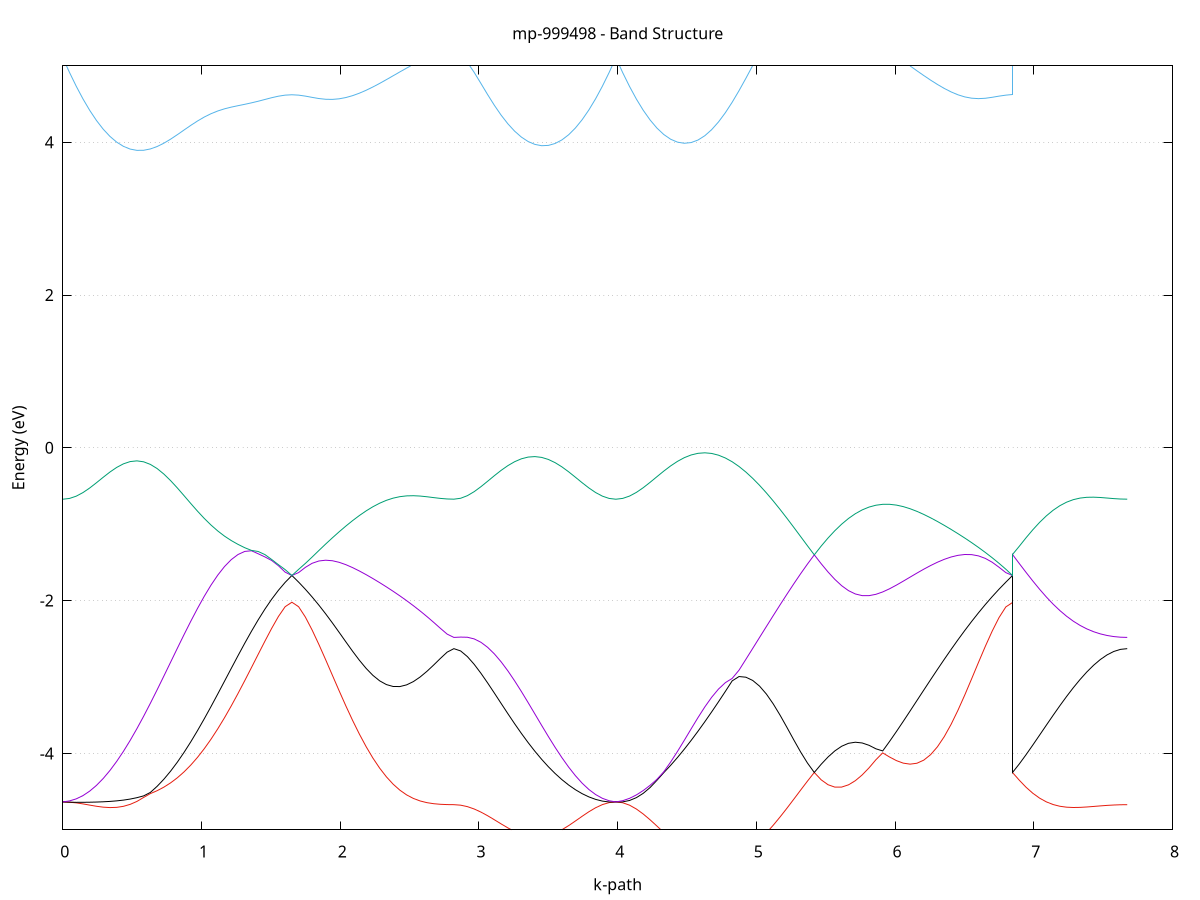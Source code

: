 set title 'mp-999498 - Band Structure'
set xlabel 'k-path'
set ylabel 'Energy (eV)'
set grid y
set yrange [-5:5]
set terminal png size 800,600
set output 'mp-999498_bands_gnuplot.png'
plot '-' using 1:2 with lines notitle, '-' using 1:2 with lines notitle, '-' using 1:2 with lines notitle, '-' using 1:2 with lines notitle, '-' using 1:2 with lines notitle, '-' using 1:2 with lines notitle, '-' using 1:2 with lines notitle, '-' using 1:2 with lines notitle, '-' using 1:2 with lines notitle, '-' using 1:2 with lines notitle, '-' using 1:2 with lines notitle, '-' using 1:2 with lines notitle, '-' using 1:2 with lines notitle, '-' using 1:2 with lines notitle, '-' using 1:2 with lines notitle, '-' using 1:2 with lines notitle, '-' using 1:2 with lines notitle, '-' using 1:2 with lines notitle, '-' using 1:2 with lines notitle, '-' using 1:2 with lines notitle
0.000000 -25.612877
0.048576 -25.607377
0.097152 -25.591777
0.145729 -25.565777
0.194305 -25.529577
0.242881 -25.483077
0.291457 -25.426477
0.340034 -25.359777
0.388610 -25.283177
0.437186 -25.197077
0.485762 -25.101377
0.534338 -24.996377
0.582915 -24.882277
0.631491 -24.759377
0.680067 -24.628077
0.728643 -24.488677
0.777219 -24.341277
0.825796 -24.186577
0.874372 -24.024877
0.922948 -23.856477
0.971524 -23.681977
1.020101 -23.501877
1.068677 -23.316477
1.117253 -23.126377
1.165829 -22.932277
1.214405 -22.734477
1.262982 -22.533577
1.311558 -22.330077
1.360134 -22.124577
1.408710 -21.917477
1.457286 -21.709277
1.505863 -21.500277
1.554439 -21.291177
1.603015 -21.081877
1.651591 -20.872777
1.651591 -20.872777
1.700252 -21.079177
1.748912 -21.279477
1.797573 -21.473277
1.846233 -21.660377
1.894894 -21.840477
1.943554 -22.013277
1.992215 -22.178277
2.040875 -22.335377
2.089536 -22.484377
2.138196 -22.624877
2.186857 -22.756777
2.235517 -22.879677
2.284178 -22.993477
2.332838 -23.097977
2.381499 -23.192977
2.430159 -23.278577
2.478819 -23.354277
2.527480 -23.420177
2.576140 -23.475977
2.624801 -23.521877
2.673461 -23.557577
2.722122 -23.583177
2.770782 -23.598577
2.819443 -23.603677
2.819443 -23.603677
2.868103 -23.622477
2.916764 -23.676677
2.965424 -23.760277
3.014085 -23.865877
3.062745 -23.986477
3.111406 -24.116177
3.160066 -24.250277
3.208727 -24.385277
3.257387 -24.518477
3.306048 -24.648077
3.354708 -24.772477
3.403369 -24.890377
3.452029 -25.001177
3.500689 -25.103977
3.549350 -25.198377
3.598010 -25.283677
3.646671 -25.359777
3.695331 -25.426277
3.743992 -25.482777
3.792652 -25.529277
3.841313 -25.565677
3.889973 -25.591677
3.938634 -25.607277
3.987294 -25.612877
3.987294 -25.612877
4.036616 -25.607177
4.085937 -25.591077
4.135258 -25.564377
4.184580 -25.527077
4.233901 -25.479377
4.283223 -25.421377
4.332544 -25.353277
4.381865 -25.275277
4.431187 -25.187677
4.480508 -25.090977
4.529829 -24.985377
4.579151 -24.871477
4.628472 -24.749577
4.677794 -24.620377
4.727115 -24.484577
4.776436 -24.342977
4.825758 -24.196077
4.875079 -24.044977
4.924400 -23.890677
4.973722 -23.733977
5.023043 -23.576277
5.072365 -23.418577
5.121686 -23.261977
5.171007 -23.107877
5.220329 -22.957477
5.269650 -22.811477
5.318972 -22.671077
5.368293 -22.537277
5.417614 -22.410477
5.417614 -22.410477
5.466936 -22.527477
5.516257 -22.632277
5.565578 -22.724777
5.614900 -22.804777
5.664221 -22.872477
5.713543 -22.927777
5.762864 -22.970477
5.812185 -23.000777
5.861507 -23.018477
5.910828 -23.023677
5.960150 -23.016477
6.009471 -22.996777
6.058792 -22.964577
6.108114 -22.920177
6.157435 -22.863477
6.206756 -22.794477
6.256078 -22.713577
6.305399 -22.620577
6.354721 -22.515877
6.404042 -22.399477
6.453363 -22.271677
6.502685 -22.132677
6.552006 -21.982777
6.601327 -21.822277
6.650649 -21.651477
6.699970 -21.470577
6.749292 -21.280277
6.798613 -21.080777
6.847934 -20.872777
6.847934 -22.410477
6.896511 -22.530377
6.945087 -22.647177
6.993663 -22.759977
7.042239 -22.867777
7.090815 -22.970277
7.139392 -23.066577
7.187968 -23.156077
7.236544 -23.238577
7.285120 -23.313377
7.333697 -23.380177
7.382273 -23.438677
7.430849 -23.488677
7.479425 -23.529877
7.528001 -23.561977
7.576578 -23.585177
7.625154 -23.599077
7.673730 -23.603677
e
0.000000 -15.137977
0.048576 -15.406077
0.097152 -15.675277
0.145729 -15.944077
0.194305 -16.211677
0.242881 -16.477277
0.291457 -16.739877
0.340034 -16.998677
0.388610 -17.253177
0.437186 -17.502577
0.485762 -17.746277
0.534338 -17.983677
0.582915 -18.214077
0.631491 -18.437277
0.680067 -18.652677
0.728643 -18.859777
0.777219 -19.058377
0.825796 -19.247777
0.874372 -19.428077
0.922948 -19.598677
0.971524 -19.759377
1.020101 -19.909877
1.068677 -20.050177
1.117253 -20.179877
1.165829 -20.298977
1.214405 -20.407077
1.262982 -20.504277
1.311558 -20.590177
1.360134 -20.664877
1.408710 -20.728377
1.457286 -20.780277
1.505863 -20.820677
1.554439 -20.849677
1.603015 -20.866977
1.651591 -20.872777
1.651591 -20.872777
1.700252 -20.873177
1.748912 -20.874177
1.797573 -20.875777
1.846233 -20.878077
1.894894 -20.880977
1.943554 -20.884677
1.992215 -20.888777
2.040875 -20.893577
2.089536 -20.898977
2.138196 -20.904777
2.186857 -20.911077
2.235517 -20.917677
2.284178 -20.924377
2.332838 -20.931177
2.381499 -20.937977
2.430159 -20.944677
2.478819 -20.950877
2.527480 -20.956577
2.576140 -20.961577
2.624801 -20.966077
2.673461 -20.969577
2.722122 -20.972177
2.770782 -20.973777
2.819443 -20.974277
2.819443 -20.974277
2.868103 -20.947977
2.916764 -20.871177
2.965424 -20.750077
3.014085 -20.591877
3.062745 -20.403877
3.111406 -20.192177
3.160066 -19.961777
3.208727 -19.715877
3.257387 -19.457877
3.306048 -19.189777
3.354708 -18.913577
3.403369 -18.630577
3.452029 -18.342377
3.500689 -18.050077
3.549350 -17.754577
3.598010 -17.457177
3.646671 -17.158677
3.695331 -16.860477
3.743992 -16.563277
3.792652 -16.268377
3.841313 -15.977077
3.889973 -15.690577
3.938634 -15.410277
3.987294 -15.137977
3.987294 -15.137977
4.036616 -15.415277
4.085937 -15.702977
4.135258 -15.998577
4.184580 -16.300277
4.233901 -16.606277
4.283223 -16.914777
4.332544 -17.224177
4.381865 -17.533177
4.431187 -17.840377
4.480508 -18.144577
4.529829 -18.444677
4.579151 -18.739677
4.628472 -19.028877
4.677794 -19.311177
4.727115 -19.586377
4.776436 -19.853477
4.825758 -20.111977
4.875079 -20.361577
4.924400 -20.601577
4.973722 -20.831777
5.023043 -21.051677
5.072365 -21.261077
5.121686 -21.459577
5.171007 -21.646977
5.220329 -21.823077
5.269650 -21.987677
5.318972 -22.140377
5.368293 -22.281477
5.417614 -22.410477
5.417614 -22.410477
5.466936 -22.291277
5.516257 -22.179977
5.565578 -22.076177
5.614900 -21.979777
5.664221 -21.890577
5.713543 -21.807977
5.762864 -21.731377
5.812185 -21.660077
5.861507 -21.593577
5.910828 -21.531077
5.960150 -21.472177
6.009471 -21.416377
6.058792 -21.363177
6.108114 -21.312477
6.157435 -21.263877
6.206756 -21.217177
6.256078 -21.172777
6.305399 -21.130277
6.354721 -21.090077
6.404042 -21.052277
6.453363 -21.017377
6.502685 -20.985377
6.552006 -20.956777
6.601327 -20.931977
6.650649 -20.911077
6.699970 -20.894477
6.749292 -20.882577
6.798613 -20.875277
6.847934 -20.872777
6.847934 -22.410477
6.896511 -22.288377
6.945087 -22.165177
6.993663 -22.041877
7.042239 -21.919677
7.090815 -21.799877
7.139392 -21.683777
7.187968 -21.572577
7.236544 -21.467677
7.285120 -21.370177
7.333697 -21.281477
7.382273 -21.202577
7.430849 -21.134277
7.479425 -21.077477
7.528001 -21.032677
7.576578 -21.000377
7.625154 -20.980877
7.673730 -20.974277
e
0.000000 -15.137977
0.048576 -15.149577
0.097152 -15.184677
0.145729 -15.242077
0.194305 -15.320477
0.242881 -15.417877
0.291457 -15.532477
0.340034 -15.661977
0.388610 -15.804577
0.437186 -15.958377
0.485762 -16.121577
0.534338 -16.292677
0.582915 -16.470077
0.631491 -16.653077
0.680067 -16.840277
0.728643 -17.031077
0.777219 -17.224477
0.825796 -17.419877
0.874372 -17.617077
0.922948 -17.815577
0.971524 -18.014977
1.020101 -18.215177
1.068677 -18.415977
1.117253 -18.617277
1.165829 -18.819177
1.214405 -19.021477
1.262982 -19.224377
1.311558 -19.427877
1.360134 -19.631977
1.408710 -19.836977
1.457286 -20.042677
1.505863 -20.249077
1.554439 -20.456177
1.603015 -20.664177
1.651591 -20.872777
1.651591 -20.872777
1.700252 -20.660777
1.748912 -20.443477
1.797573 -20.221377
1.846233 -19.994777
1.894894 -19.764077
1.943554 -19.529677
1.992215 -19.292177
2.040875 -19.052177
2.089536 -18.810077
2.138196 -18.566577
2.186857 -18.322577
2.235517 -18.078777
2.284178 -17.836277
2.332838 -17.596277
2.381499 -17.360477
2.430159 -17.130977
2.478819 -16.910077
2.527480 -16.701077
2.576140 -16.507977
2.624801 -16.336477
2.673461 -16.192077
2.722122 -16.081877
2.770782 -16.012477
2.819443 -15.988677
2.819443 -15.988677
2.868103 -15.985577
2.916764 -15.976177
2.965424 -15.960677
3.014085 -15.939177
3.062745 -15.911977
3.111406 -15.879277
3.160066 -15.841577
3.208727 -15.799277
3.257387 -15.752877
3.306048 -15.703177
3.354708 -15.650677
3.403369 -15.596177
3.452029 -15.540677
3.500689 -15.484877
3.549350 -15.429977
3.598010 -15.376877
3.646671 -15.326677
3.695331 -15.280477
3.743992 -15.239277
3.792652 -15.203977
3.841313 -15.175577
3.889973 -15.154777
3.938634 -15.141977
3.987294 -15.137977
3.987294 -15.137977
4.036616 -15.139577
4.085937 -15.145077
4.135258 -15.154077
4.184580 -15.166777
4.233901 -15.183077
4.283223 -15.202877
4.332544 -15.225877
4.381865 -15.252277
4.431187 -15.281477
4.480508 -15.313377
4.529829 -15.347277
4.579151 -15.382577
4.628472 -15.418677
4.677794 -15.454577
4.727115 -15.489277
4.776436 -15.521777
4.825758 -15.550377
4.875079 -15.573877
4.924400 -15.590777
4.973722 -15.599577
5.023043 -15.598477
5.072365 -15.586177
5.121686 -15.560677
5.171007 -15.520777
5.220329 -15.464877
5.269650 -15.391777
5.318972 -15.300377
5.368293 -15.190177
5.417614 -15.060677
5.417614 -15.060677
5.466936 -15.199977
5.516257 -15.340077
5.565578 -15.481177
5.614900 -15.623777
5.664221 -15.768977
5.713543 -15.917677
5.762864 -16.070677
5.812185 -16.229177
5.861507 -16.394177
5.910828 -16.566677
5.960150 -16.747577
6.009471 -16.937477
6.058792 -17.136477
6.108114 -17.344777
6.157435 -17.561777
6.206756 -17.786877
6.256078 -18.019077
6.305399 -18.257077
6.354721 -18.499577
6.404042 -18.744977
6.453363 -18.992077
6.502685 -19.239277
6.552006 -19.485377
6.601327 -19.728877
6.650649 -19.968777
6.699970 -20.204077
6.749292 -20.433677
6.798613 -20.656877
6.847934 -20.872777
6.847934 -15.060677
6.896511 -15.192977
6.945087 -15.315577
6.993663 -15.427777
7.042239 -15.529077
7.090815 -15.619377
7.139392 -15.698577
7.187968 -15.766477
7.236544 -15.823477
7.285120 -15.869977
7.333697 -15.906877
7.382273 -15.935077
7.430849 -15.955577
7.479425 -15.969877
7.528001 -15.979277
7.576578 -15.984877
7.625154 -15.987777
7.673730 -15.988677
e
0.000000 -15.137977
0.048576 -14.870977
0.097152 -14.606777
0.145729 -14.346177
0.194305 -14.090277
0.242881 -13.840177
0.291457 -13.596877
0.340034 -13.361177
0.388610 -13.134277
0.437186 -12.916977
0.485762 -12.710177
0.534338 -12.514377
0.582915 -12.330477
0.631491 -12.158777
0.680067 -11.999877
0.728643 -11.853977
0.777219 -11.721177
0.825796 -11.601477
0.874372 -11.494677
0.922948 -11.459877
0.971524 -11.502977
1.020101 -11.537377
1.068677 -11.562077
1.117253 -11.576477
1.165829 -11.579677
1.214405 -11.571277
1.262982 -11.550877
1.311558 -11.517977
1.360134 -11.472677
1.408710 -11.414877
1.457286 -11.344777
1.505863 -11.262877
1.554439 -11.169677
1.603015 -11.066177
1.651591 -10.953277
1.651591 -10.953277
1.700252 -11.066777
1.748912 -11.171877
1.797573 -11.267477
1.846233 -11.352577
1.894894 -11.426377
1.943554 -11.488077
1.992215 -11.537177
2.040875 -11.573077
2.089536 -11.595577
2.138196 -11.604577
2.186857 -11.600077
2.235517 -11.582777
2.284178 -11.554377
2.332838 -11.526577
2.381499 -11.578777
2.430159 -11.698977
2.478819 -11.833777
2.527480 -11.972977
2.576140 -12.110277
2.624801 -12.238777
2.673461 -12.351077
2.722122 -12.439177
2.770782 -12.495777
2.819443 -12.515277
2.819443 -12.515277
2.868103 -12.517577
2.916764 -12.524377
2.965424 -12.535977
3.014085 -12.552477
3.062745 -12.574477
3.111406 -12.602277
3.160066 -12.636777
3.208727 -12.678377
3.257387 -12.728477
3.306048 -12.787777
3.354708 -12.857877
3.403369 -12.939777
3.452029 -13.034977
3.500689 -13.144777
3.549350 -13.270377
3.598010 -13.412877
3.646671 -13.572577
3.695331 -13.749977
3.743992 -13.944377
3.792652 -14.155277
3.841313 -14.381577
3.889973 -14.621777
3.938634 -14.874377
3.987294 -15.137977
3.987294 -15.137977
4.036616 -14.872277
4.085937 -14.620777
4.135258 -14.385577
4.184580 -14.168577
4.233901 -13.971677
4.283223 -13.796977
4.332544 -13.645777
4.381865 -13.519877
4.431187 -13.420277
4.480508 -13.347777
4.529829 -13.302377
4.579151 -13.283677
4.628472 -13.290077
4.677794 -13.319877
4.727115 -13.370777
4.776436 -13.439977
4.825758 -13.524777
4.875079 -13.622777
4.924400 -13.731377
4.973722 -13.848577
5.023043 -13.972477
5.072365 -14.101577
5.121686 -14.234177
5.171007 -14.369477
5.220329 -14.506477
5.269650 -14.644377
5.318972 -14.782677
5.368293 -14.921577
5.417614 -15.060677
5.417614 -15.060677
5.466936 -14.911777
5.516257 -14.744377
5.565578 -14.558477
5.614900 -14.355577
5.664221 -14.137577
5.713543 -13.906377
5.762864 -13.664577
5.812185 -13.414777
5.861507 -13.160377
5.910828 -12.904877
5.960150 -12.652177
6.009471 -12.406177
6.058792 -12.171277
6.108114 -11.951577
6.157435 -11.750877
6.206756 -11.572177
6.256078 -11.494677
6.305399 -11.543077
6.354721 -11.570477
6.404042 -11.577877
6.453363 -11.566477
6.502685 -11.537477
6.552006 -11.492277
6.601327 -11.432177
6.650649 -11.358377
6.699970 -11.272277
6.749292 -11.175177
6.798613 -11.068377
6.847934 -10.953277
6.847934 -15.060677
6.896511 -14.919077
6.945087 -14.768977
6.993663 -14.611177
7.042239 -14.446277
7.090815 -14.275477
7.139392 -14.099877
7.187968 -13.920377
7.236544 -13.738477
7.285120 -13.555977
7.333697 -13.374577
7.382273 -13.197077
7.430849 -13.026677
7.479425 -12.868177
7.528001 -12.728277
7.576578 -12.615777
7.625154 -12.541477
7.673730 -12.515277
e
0.000000 -10.491977
0.048576 -10.495977
0.097152 -10.508077
0.145729 -10.528177
0.194305 -10.556177
0.242881 -10.591677
0.291457 -10.634577
0.340034 -10.684177
0.388610 -10.739977
0.437186 -10.801177
0.485762 -10.866777
0.534338 -10.935877
0.582915 -11.007077
0.631491 -11.079277
0.680067 -11.151177
0.728643 -11.221377
0.777219 -11.288677
0.825796 -11.351577
0.874372 -11.409077
0.922948 -11.400377
0.971524 -11.318077
1.020101 -11.246977
1.068677 -11.186477
1.117253 -11.135477
1.165829 -11.093277
1.214405 -11.058677
1.262982 -11.030777
1.311558 -11.008677
1.360134 -10.991377
1.408710 -10.978177
1.457286 -10.968477
1.505863 -10.961477
1.554439 -10.956777
1.603015 -10.954077
1.651591 -10.953277
1.651591 -10.953277
1.700252 -10.953277
1.748912 -10.953577
1.797573 -10.954677
1.846233 -10.957577
1.894894 -10.963477
1.943554 -10.973977
1.992215 -10.990977
2.040875 -11.016277
2.089536 -11.051977
2.138196 -11.099677
2.186857 -11.160977
2.235517 -11.236177
2.284178 -11.324177
2.332838 -11.413177
2.381499 -11.423277
2.430159 -11.364877
2.478819 -11.289477
2.527480 -11.204677
2.576140 -11.114077
2.624801 -11.021577
2.673461 -10.932977
2.722122 -10.856177
2.770782 -10.802277
2.819443 -10.782577
2.819443 -10.782577
2.868103 -10.781277
2.916764 -10.777477
2.965424 -10.771177
3.014085 -10.762377
3.062745 -10.751377
3.111406 -10.738377
3.160066 -10.723377
3.208727 -10.706877
3.257387 -10.688977
3.306048 -10.670177
3.354708 -10.650777
3.403369 -10.631277
3.452029 -10.611777
3.500689 -10.592977
3.549350 -10.575077
3.598010 -10.558377
3.646671 -10.543177
3.695331 -10.529777
3.743992 -10.518277
3.792652 -10.508777
3.841313 -10.501377
3.889973 -10.496077
3.938634 -10.492977
3.987294 -10.491977
3.987294 -10.491977
4.036616 -10.489977
4.085937 -10.484577
4.135258 -10.476077
4.184580 -10.464777
4.233901 -10.450677
4.283223 -10.433277
4.332544 -10.411777
4.381865 -10.385077
4.431187 -10.351677
4.480508 -10.310177
4.529829 -10.259277
4.579151 -10.198077
4.628472 -10.126377
4.677794 -10.044377
4.727115 -9.953077
4.776436 -9.853677
4.825758 -9.747777
4.875079 -9.662477
4.924400 -9.580477
4.973722 -9.498377
5.023043 -9.416677
5.072365 -9.336277
5.121686 -9.257777
5.171007 -9.182077
5.220329 -9.109977
5.269650 -9.041977
5.318972 -8.978977
5.368293 -8.921677
5.417614 -8.870777
5.417614 -8.870777
5.466936 -8.936077
5.516257 -9.036677
5.565578 -9.170477
5.614900 -9.333177
5.664221 -9.518877
5.713543 -9.720877
5.762864 -9.932177
5.812185 -10.146277
5.861507 -10.357377
5.910828 -10.560477
5.960150 -10.751077
6.009471 -10.925877
6.058792 -11.082177
6.108114 -11.218077
6.157435 -11.332377
6.206756 -11.424577
6.256078 -11.417977
6.305399 -11.289177
6.354721 -11.185477
6.404042 -11.105477
6.453363 -11.046577
6.502685 -11.005677
6.552006 -10.979277
6.601327 -10.963877
6.650649 -10.956077
6.699970 -10.953077
6.749292 -10.952577
6.798613 -10.952977
6.847934 -10.953277
6.847934 -8.870777
6.896511 -8.927477
6.945087 -9.002777
6.993663 -9.094477
7.042239 -9.200477
7.090815 -9.318677
7.139392 -9.447277
7.187968 -9.584177
7.236544 -9.727777
7.285120 -9.875977
7.333697 -10.026777
7.382273 -10.177577
7.430849 -10.324877
7.479425 -10.464277
7.528001 -10.589177
7.576578 -10.690877
7.625154 -10.758577
7.673730 -10.782577
e
0.000000 -10.491977
0.048576 -10.483977
0.097152 -10.460577
0.145729 -10.422577
0.194305 -10.371677
0.242881 -10.309477
0.291457 -10.238377
0.340034 -10.160377
0.388610 -10.077877
0.437186 -9.992977
0.485762 -9.907977
0.534338 -9.824977
0.582915 -9.745877
0.631491 -9.672677
0.680067 -9.607477
0.728643 -9.552077
0.777219 -9.508177
0.825796 -9.477677
0.874372 -9.461777
0.922948 -9.461977
0.971524 -9.478977
1.020101 -9.513277
1.068677 -9.564877
1.117253 -9.633177
1.165829 -9.717177
1.214405 -9.815177
1.262982 -9.925277
1.311558 -10.045277
1.360134 -10.172677
1.408710 -10.304777
1.457286 -10.439177
1.505863 -10.573377
1.554439 -10.705177
1.603015 -10.832377
1.651591 -10.953277
1.651591 -10.953277
1.700252 -10.832577
1.748912 -10.706077
1.797573 -10.575377
1.846233 -10.441977
1.894894 -10.307777
1.943554 -10.174677
1.992215 -10.044977
2.040875 -9.920777
2.089536 -9.804777
2.138196 -9.699377
2.186857 -9.607477
2.235517 -9.531477
2.284178 -9.473777
2.332838 -9.436477
2.381499 -9.420677
2.430159 -9.426777
2.478819 -9.453977
2.527480 -9.500077
2.576140 -9.561577
2.624801 -9.633177
2.673461 -9.707777
2.722122 -9.775877
2.770782 -9.825077
2.819443 -9.843377
2.819443 -9.843377
2.868103 -9.842877
2.916764 -9.841377
2.965424 -9.839477
3.014085 -9.837977
3.062745 -9.837977
3.111406 -9.840677
3.160066 -9.847577
3.208727 -9.860077
3.257387 -9.879377
3.306048 -9.906477
3.354708 -9.941777
3.403369 -9.984977
3.452029 -10.035277
3.500689 -10.090977
3.549350 -10.150077
3.598010 -10.210077
3.646671 -10.268577
3.695331 -10.323377
3.743992 -10.372377
3.792652 -10.414277
3.841313 -10.447777
3.889973 -10.472177
3.938634 -10.486977
3.987294 -10.491977
3.987294 -10.491977
4.036616 -10.489777
4.085937 -10.483177
4.135258 -10.471477
4.184580 -10.454477
4.233901 -10.431677
4.283223 -10.403077
4.332544 -10.368477
4.381865 -10.328077
4.431187 -10.281777
4.480508 -10.229977
4.529829 -10.172877
4.579151 -10.110877
4.628472 -10.044277
4.677794 -9.973677
4.727115 -9.899677
4.776436 -9.822677
4.825758 -9.743377
4.875079 -9.637277
4.924400 -9.523977
4.973722 -9.410177
5.023043 -9.298277
5.072365 -9.190777
5.121686 -9.090877
5.171007 -9.001877
5.220329 -8.927877
5.269650 -8.873177
5.318972 -8.842477
5.368293 -8.840377
5.417614 -8.870777
5.417614 -8.870777
5.466936 -8.826777
5.516257 -8.790277
5.565578 -8.761977
5.614900 -8.742277
5.664221 -8.731777
5.713543 -8.730777
5.762864 -8.739577
5.812185 -8.758577
5.861507 -8.787877
5.910828 -8.827777
5.960150 -8.878177
6.009471 -8.938977
6.058792 -9.010177
6.108114 -9.091277
6.157435 -9.181977
6.206756 -9.281677
6.256078 -9.389677
6.305399 -9.505177
6.354721 -9.627277
6.404042 -9.754777
6.453363 -9.886877
6.502685 -10.022077
6.552006 -10.159377
6.601327 -10.297477
6.650649 -10.434977
6.699970 -10.570577
6.749292 -10.703077
6.798613 -10.831077
6.847934 -10.953277
6.847934 -8.870777
6.896511 -8.834377
6.945087 -8.819777
6.993663 -8.827977
7.042239 -8.858677
7.090815 -8.910777
7.139392 -8.981877
7.187968 -9.068877
7.236544 -9.167477
7.285120 -9.273377
7.333697 -9.381477
7.382273 -9.487177
7.430849 -9.585777
7.479425 -9.672977
7.528001 -9.745077
7.576578 -9.798877
7.625154 -9.832177
7.673730 -9.843377
e
0.000000 -4.635277
0.048576 -4.639777
0.097152 -4.647677
0.145729 -4.661377
0.194305 -4.677177
0.242881 -4.692277
0.291457 -4.703977
0.340034 -4.709477
0.388610 -4.706477
0.437186 -4.692877
0.485762 -4.667377
0.534338 -4.628877
0.582915 -4.576677
0.631491 -4.526177
0.680067 -4.488377
0.728643 -4.441977
0.777219 -4.385877
0.825796 -4.319277
0.874372 -4.241577
0.922948 -4.152277
0.971524 -4.051177
1.020101 -3.938177
1.068677 -3.813777
1.117253 -3.678377
1.165829 -3.532977
1.214405 -3.378577
1.262982 -3.216477
1.311558 -3.048377
1.360134 -2.876477
1.408710 -2.702777
1.457286 -2.530477
1.505863 -2.363277
1.554439 -2.208077
1.603015 -2.079577
1.651591 -2.021177
1.651591 -2.021177
1.700252 -2.080577
1.748912 -2.215877
1.797573 -2.385677
1.846233 -2.574277
1.894894 -2.773477
1.943554 -2.977377
1.992215 -3.180677
2.040875 -3.379277
2.089536 -3.569277
2.138196 -3.747677
2.186857 -3.912177
2.235517 -4.060977
2.284178 -4.192777
2.332838 -4.306877
2.381499 -4.403077
2.430159 -4.481677
2.478819 -4.543477
2.527480 -4.589777
2.576140 -4.622777
2.624801 -4.644877
2.673461 -4.658577
2.722122 -4.666477
2.770782 -4.670277
2.819443 -4.671377
2.819443 -4.671377
2.868103 -4.677877
2.916764 -4.696977
2.965424 -4.727677
3.014085 -4.768277
3.062745 -4.816277
3.111406 -4.869077
3.160066 -4.923277
3.208727 -4.975477
3.257387 -5.021977
3.306048 -5.059677
3.354708 -5.085577
3.403369 -5.097577
3.452029 -5.094677
3.500689 -5.076577
3.549350 -5.044277
3.598010 -4.999677
3.646671 -4.945577
3.695331 -4.885477
3.743992 -4.823477
3.792652 -4.763977
3.841313 -4.711577
3.889973 -4.670577
3.938634 -4.644277
3.987294 -4.635277
3.987294 -4.635277
4.036616 -4.646177
4.085937 -4.678077
4.135258 -4.728477
4.184580 -4.793677
4.233901 -4.869477
4.283223 -4.951377
4.332544 -5.035077
4.381865 -5.116877
4.431187 -5.193277
4.480508 -5.261577
4.529829 -5.319477
4.579151 -5.365177
4.628472 -5.397377
4.677794 -5.415177
4.727115 -5.418177
4.776436 -5.405977
4.825758 -5.378877
4.875079 -5.337177
4.924400 -5.281577
4.973722 -5.212877
5.023043 -5.132277
5.072365 -5.040877
5.121686 -4.940277
5.171007 -4.831977
5.220329 -4.718077
5.269650 -4.600277
5.318972 -4.481177
5.368293 -4.363277
5.417614 -4.249477
5.417614 -4.249477
5.466936 -4.345477
5.516257 -4.409877
5.565578 -4.441377
5.614900 -4.440977
5.664221 -4.411677
5.713543 -4.357277
5.762864 -4.281877
5.812185 -4.189577
5.861507 -4.083877
5.910828 -3.993377
5.960150 -4.047377
6.009471 -4.094477
6.058792 -4.127577
6.108114 -4.140777
6.157435 -4.129077
6.206756 -4.088577
6.256078 -4.016977
6.305399 -3.913777
6.354721 -3.780177
6.404042 -3.619277
6.453363 -3.435477
6.502685 -3.234777
6.552006 -3.023577
6.601327 -2.809177
6.650649 -2.598777
6.699970 -2.400177
6.749292 -2.222577
6.798613 -2.082377
6.847934 -2.021177
6.847934 -4.249477
6.896511 -4.353177
6.945087 -4.444777
6.993663 -4.522877
7.042239 -4.586177
7.090815 -4.634877
7.139392 -4.669677
7.187968 -4.692177
7.236544 -4.704277
7.285120 -4.708377
7.333697 -4.706777
7.382273 -4.701577
7.430849 -4.694677
7.479425 -4.687477
7.528001 -4.680877
7.576578 -4.675777
7.625154 -4.672477
7.673730 -4.671377
e
0.000000 -4.635277
0.048576 -4.638477
0.097152 -4.640777
0.145729 -4.640377
0.194305 -4.639177
0.242881 -4.636977
0.291457 -4.633577
0.340034 -4.628677
0.388610 -4.621477
0.437186 -4.611577
0.485762 -4.597977
0.534338 -4.579877
0.582915 -4.556277
0.631491 -4.510777
0.680067 -4.431077
0.728643 -4.338177
0.777219 -4.232477
0.825796 -4.114877
0.874372 -3.986277
0.922948 -3.847877
0.971524 -3.700777
1.020101 -3.546477
1.068677 -3.386277
1.117253 -3.221977
1.165829 -3.055077
1.214405 -2.887677
1.262982 -2.721577
1.311558 -2.558777
1.360134 -2.401377
1.408710 -2.251577
1.457286 -2.111177
1.505863 -1.981777
1.554439 -1.864877
1.603015 -1.761277
1.651591 -1.671277
1.651591 -1.671277
1.700252 -1.758277
1.748912 -1.852077
1.797573 -1.952577
1.846233 -2.059577
1.894894 -2.172877
1.943554 -2.292077
1.992215 -2.415477
2.040875 -2.540477
2.089536 -2.663777
2.138196 -2.780977
2.186857 -2.887477
2.235517 -2.978477
2.284178 -3.050077
2.332838 -3.099177
2.381499 -3.124277
2.430159 -3.125177
2.478819 -3.102877
2.527480 -3.060077
2.576140 -2.999877
2.624801 -2.926277
2.673461 -2.843577
2.722122 -2.756877
2.770782 -2.674677
2.819443 -2.628977
2.819443 -2.628977
2.868103 -2.658977
2.916764 -2.733077
2.965424 -2.833477
3.014085 -2.950477
3.062745 -3.077877
3.111406 -3.210977
3.160066 -3.346277
3.208727 -3.480577
3.257387 -3.611877
3.306048 -3.738377
3.354708 -3.858777
3.403369 -3.972077
3.452029 -4.077577
3.500689 -4.174877
3.549350 -4.263577
3.598010 -4.343277
3.646671 -4.413977
3.695331 -4.475277
3.743992 -4.527277
3.792652 -4.569577
3.841313 -4.602177
3.889973 -4.624577
3.938634 -4.636077
3.987294 -4.635277
3.987294 -4.635277
4.036616 -4.634677
4.085937 -4.616377
4.135258 -4.579277
4.184580 -4.522777
4.233901 -4.446977
4.283223 -4.352477
4.332544 -4.252077
4.381865 -4.156677
4.431187 -4.054177
4.480508 -3.945177
4.529829 -3.830277
4.579151 -3.710277
4.628472 -3.585577
4.677794 -3.456777
4.727115 -3.324377
4.776436 -3.188877
4.825758 -3.050777
4.875079 -2.993977
4.924400 -3.002777
4.973722 -3.045077
5.023043 -3.119577
5.072365 -3.223477
5.121686 -3.352177
5.171007 -3.499877
5.220329 -3.659477
5.269650 -3.822677
5.318972 -3.981077
5.368293 -4.125977
5.417614 -4.249477
5.417614 -4.249477
5.466936 -4.143177
5.516257 -4.047977
5.565578 -3.967777
5.614900 -3.906577
5.664221 -3.867977
5.713543 -3.853877
5.762864 -3.863677
5.812185 -3.894177
5.861507 -3.939777
5.910828 -3.967777
5.960150 -3.843977
6.009471 -3.714577
6.058792 -3.581277
6.108114 -3.445677
6.157435 -3.308777
6.206756 -3.171877
6.256078 -3.035677
6.305399 -2.901077
6.354721 -2.768677
6.404042 -2.639077
6.453363 -2.512977
6.502685 -2.390677
6.552006 -2.272877
6.601327 -2.159677
6.650649 -2.051477
6.699970 -1.948477
6.749292 -1.850777
6.798613 -1.758377
6.847934 -1.671277
6.847934 -4.249477
6.896511 -4.135977
6.945087 -4.014977
6.993663 -3.888777
7.042239 -3.759777
7.090815 -3.629977
7.139392 -3.501477
7.187968 -3.375877
7.236544 -3.254877
7.285120 -3.139877
7.333697 -3.032577
7.382273 -2.934277
7.430849 -2.846777
7.479425 -2.771777
7.528001 -2.710877
7.576578 -2.665977
7.625154 -2.638377
7.673730 -2.628977
e
0.000000 -4.635277
0.048576 -4.622077
0.097152 -4.595177
0.145729 -4.552377
0.194305 -4.493377
0.242881 -4.418577
0.291457 -4.328377
0.340034 -4.223477
0.388610 -4.104677
0.437186 -3.973177
0.485762 -3.829877
0.534338 -3.676177
0.582915 -3.513577
0.631491 -3.343477
0.680067 -3.167677
0.728643 -2.987877
0.777219 -2.806077
0.825796 -2.624177
0.874372 -2.444577
0.922948 -2.269377
0.971524 -2.101177
1.020101 -1.942777
1.068677 -1.796777
1.117253 -1.666277
1.165829 -1.554277
1.214405 -1.463577
1.262982 -1.396877
1.311558 -1.356177
1.360134 -1.347477
1.408710 -1.386777
1.457286 -1.428277
1.505863 -1.474877
1.554439 -1.543277
1.603015 -1.627577
1.651591 -1.671277
1.651591 -1.671277
1.700252 -1.633077
1.748912 -1.564677
1.797573 -1.511477
1.846233 -1.481277
1.894894 -1.471177
1.943554 -1.478077
1.992215 -1.498677
2.040875 -1.529677
2.089536 -1.568377
2.138196 -1.612477
2.186857 -1.660377
2.235517 -1.711277
2.284178 -1.764677
2.332838 -1.820177
2.381499 -1.877977
2.430159 -1.938177
2.478819 -2.000977
2.527480 -2.066777
2.576140 -2.135777
2.624801 -2.208377
2.673461 -2.284377
2.722122 -2.362777
2.770782 -2.438577
2.819443 -2.481777
2.819443 -2.481777
2.868103 -2.477777
2.916764 -2.479777
2.965424 -2.501177
3.014085 -2.545377
3.062745 -2.611677
3.111406 -2.697977
3.160066 -2.801777
3.208727 -2.920177
3.257387 -3.050577
3.306048 -3.189877
3.354708 -3.335377
3.403369 -3.484077
3.452029 -3.633077
3.500689 -3.779677
3.549350 -3.921277
3.598010 -4.055277
3.646671 -4.179377
3.695331 -4.291477
3.743992 -4.389777
3.792652 -4.472777
3.841313 -4.539077
3.889973 -4.588177
3.938634 -4.619877
3.987294 -4.635277
3.987294 -4.635277
4.036616 -4.619277
4.085937 -4.588177
4.135258 -4.543377
4.184580 -4.486077
4.233901 -4.417777
4.283223 -4.339377
4.332544 -4.240577
4.381865 -4.113677
4.431187 -3.975077
4.480508 -3.828577
4.529829 -3.679077
4.579151 -3.531577
4.628472 -3.391777
4.677794 -3.265377
4.727115 -3.157777
4.776436 -3.074077
4.825758 -3.018377
4.875079 -2.910477
4.924400 -2.768677
4.973722 -2.625777
5.023043 -2.482377
5.072365 -2.339077
5.121686 -2.196477
5.171007 -2.055377
5.220329 -1.916577
5.269650 -1.780677
5.318972 -1.648777
5.368293 -1.521877
5.417614 -1.400977
5.417614 -1.400977
5.466936 -1.516077
5.516257 -1.624177
5.565578 -1.721677
5.614900 -1.804677
5.664221 -1.869477
5.713543 -1.913077
5.762864 -1.934677
5.812185 -1.935177
5.861507 -1.917877
5.910828 -1.886577
5.960150 -1.845277
6.009471 -1.797377
6.058792 -1.745777
6.108114 -1.692777
6.157435 -1.639977
6.206756 -1.588977
6.256078 -1.541077
6.305399 -1.497577
6.354721 -1.459677
6.404042 -1.429077
6.453363 -1.407377
6.502685 -1.396377
6.552006 -1.398077
6.601327 -1.414577
6.650649 -1.447477
6.699970 -1.497577
6.749292 -1.563177
6.798613 -1.633777
6.847934 -1.671277
6.847934 -1.400977
6.896511 -1.517077
6.945087 -1.632477
6.993663 -1.744777
7.042239 -1.852177
7.090815 -1.953077
7.139392 -2.046077
7.187968 -2.130177
7.236544 -2.204777
7.285120 -2.269677
7.333697 -2.324677
7.382273 -2.370277
7.430849 -2.406977
7.479425 -2.435377
7.528001 -2.456377
7.576578 -2.470777
7.625154 -2.479077
7.673730 -2.481777
e
0.000000 -0.672777
0.048576 -0.662377
0.097152 -0.632577
0.145729 -0.585577
0.194305 -0.525377
0.242881 -0.456777
0.291457 -0.385377
0.340034 -0.316777
0.388610 -0.256477
0.437186 -0.209577
0.485762 -0.180077
0.534338 -0.170677
0.582915 -0.183077
0.631491 -0.217077
0.680067 -0.271377
0.728643 -0.343377
0.777219 -0.429377
0.825796 -0.525177
0.874372 -0.626677
0.922948 -0.729477
0.971524 -0.829777
1.020101 -0.924377
1.068677 -1.011077
1.117253 -1.088377
1.165829 -1.155877
1.214405 -1.213877
1.262982 -1.263677
1.311558 -1.307377
1.360134 -1.342877
1.408710 -1.357077
1.457286 -1.397577
1.505863 -1.461577
1.554439 -1.529477
1.603015 -1.594377
1.651591 -1.671277
1.651591 -1.671277
1.700252 -1.590877
1.748912 -1.512877
1.797573 -1.429677
1.846233 -1.344077
1.894894 -1.259777
1.943554 -1.178077
1.992215 -1.099277
2.040875 -1.023877
2.089536 -0.952577
2.138196 -0.886077
2.186857 -0.825377
2.235517 -0.771377
2.284178 -0.725077
2.332838 -0.687277
2.381499 -0.658577
2.430159 -0.639277
2.478819 -0.628977
2.527480 -0.626877
2.576140 -0.631377
2.624801 -0.640477
2.673461 -0.651577
2.722122 -0.662077
2.770782 -0.669477
2.819443 -0.672177
2.819443 -0.672177
2.868103 -0.660277
2.916764 -0.626277
2.965424 -0.574077
3.014085 -0.509177
3.062745 -0.437477
3.111406 -0.364477
3.160066 -0.294977
3.208727 -0.232977
3.257387 -0.181677
3.306048 -0.143777
3.354708 -0.121077
3.403369 -0.114777
3.452029 -0.125277
3.500689 -0.152177
3.549350 -0.194177
3.598010 -0.249077
3.646671 -0.313877
3.695331 -0.384577
3.743992 -0.456677
3.792652 -0.525277
3.841313 -0.585477
3.889973 -0.632477
3.938634 -0.662377
3.987294 -0.672777
3.987294 -0.672777
4.036616 -0.662077
4.085937 -0.631377
4.135258 -0.583277
4.184580 -0.521877
4.233901 -0.451677
4.283223 -0.377877
4.332544 -0.304877
4.381865 -0.236877
4.431187 -0.177377
4.480508 -0.128877
4.529829 -0.093377
4.579151 -0.071977
4.628472 -0.065277
4.677794 -0.073477
4.727115 -0.096277
4.776436 -0.132977
4.825758 -0.182577
4.875079 -0.244377
4.924400 -0.317077
4.973722 -0.399577
5.023043 -0.490877
5.072365 -0.589877
5.121686 -0.695377
5.171007 -0.806477
5.220329 -0.921977
5.269650 -1.040577
5.318972 -1.161077
5.368293 -1.281877
5.417614 -1.400977
5.417614 -1.400977
5.466936 -1.287177
5.516257 -1.181577
5.565578 -1.085277
5.614900 -0.999377
5.664221 -0.924777
5.713543 -0.862377
5.762864 -0.812577
5.812185 -0.775677
5.861507 -0.751477
5.910828 -0.739677
5.960150 -0.739377
6.009471 -0.749677
6.058792 -0.769377
6.108114 -0.797177
6.157435 -0.831677
6.206756 -0.871677
6.256078 -0.916177
6.305399 -0.964077
6.354721 -1.014977
6.404042 -1.068177
6.453363 -1.123577
6.502685 -1.181177
6.552006 -1.241177
6.601327 -1.303777
6.650649 -1.369477
6.699970 -1.438577
6.749292 -1.511677
6.798613 -1.589077
6.847934 -1.671277
6.847934 -1.400977
6.896511 -1.286377
6.945087 -1.175677
6.993663 -1.071277
7.042239 -0.975477
7.090815 -0.890377
7.139392 -0.817377
7.187968 -0.757577
7.236544 -0.711377
7.285120 -0.678377
7.333697 -0.657777
7.382273 -0.647677
7.430849 -0.646077
7.479425 -0.650177
7.528001 -0.657277
7.576578 -0.664677
7.625154 -0.670177
7.673730 -0.672177
e
0.000000 5.106923
0.048576 4.913323
0.097152 4.732623
0.145729 4.566823
0.194305 4.417123
0.242881 4.284923
0.291457 4.171123
0.340034 4.076623
0.388610 4.001723
0.437186 3.946523
0.485762 3.910723
0.534338 3.894123
0.582915 3.895123
0.631491 3.912623
0.680067 3.944323
0.728643 3.987923
0.777219 4.040623
0.825796 4.099423
0.874372 4.160723
0.922948 4.221623
0.971524 4.278923
1.020101 4.330423
1.068677 4.374023
1.117253 4.409623
1.165829 4.437723
1.214405 4.460023
1.262982 4.478823
1.311558 4.496823
1.360134 4.516023
1.408710 4.537123
1.457286 4.560223
1.505863 4.583323
1.554439 4.603123
1.603015 4.616923
1.651591 4.621823
1.651591 4.621823
1.700252 4.616923
1.748912 4.604123
1.797573 4.587623
1.846233 4.572423
1.894894 4.562923
1.943554 4.561223
1.992215 4.568923
2.040875 4.585523
2.089536 4.610423
2.138196 4.642523
2.186857 4.680723
2.235517 4.723823
2.284178 4.770523
2.332838 4.819923
2.381499 4.870623
2.430159 4.921323
2.478819 4.971223
2.527480 5.018723
2.576140 5.062723
2.624801 5.101223
2.673461 5.133123
2.722122 5.157123
2.770782 5.171923
2.819443 5.177023
2.819443 5.177023
2.868103 5.141223
2.916764 5.046123
2.965424 4.915723
3.014085 4.770623
3.062745 4.623723
3.111406 4.483423
3.160066 4.354823
3.208727 4.241423
3.257387 4.145223
3.306048 4.067723
3.354708 4.009723
3.403369 3.972123
3.452029 3.955023
3.500689 3.959023
3.549350 3.984123
3.598010 4.030623
3.646671 4.098123
3.695331 4.186523
3.743992 4.295123
3.792652 4.423323
3.841313 4.569923
3.889973 4.733723
3.938634 4.913323
3.987294 5.106923
3.987294 5.106923
4.036616 4.911023
4.085937 4.729723
4.135258 4.565023
4.184580 4.418623
4.233901 4.291923
4.283223 4.185823
4.332544 4.101723
4.381865 4.040023
4.431187 4.001623
4.480508 3.986823
4.529829 3.996023
4.579151 4.029123
4.628472 4.085823
4.677794 4.165323
4.727115 4.266123
4.776436 4.386623
4.825758 4.524123
4.875079 4.675523
4.924400 4.836923
4.973722 5.004323
5.023043 5.173723
5.072365 5.341423
5.121686 5.504923
5.171007 5.661923
5.220329 5.812223
5.269650 5.956523
5.318972 6.095823
5.368293 6.230723
5.417614 6.362923
5.417614 6.362923
5.466936 6.230623
5.516257 6.097923
5.565578 5.968723
5.614900 5.845523
5.664221 5.729623
5.713543 5.622223
5.762864 5.523423
5.812185 5.432823
5.861507 5.349723
5.910828 5.272323
5.960150 5.199923
6.009471 5.131023
6.058792 5.064423
6.108114 4.999423
6.157435 4.935723
6.206756 4.873623
6.256078 4.813523
6.305399 4.756723
6.354721 4.704623
6.404042 4.659023
6.453363 4.621423
6.502685 4.593723
6.552006 4.576923
6.601327 4.571223
6.650649 4.576023
6.699970 4.588623
6.749292 4.604023
6.798613 4.616823
6.847934 4.621823
6.847934 6.362923
6.896511 6.233023
6.945087 6.103623
6.993663 5.977323
7.042239 5.856823
7.090815 5.743523
7.139392 5.639023
7.187968 5.545123
7.236544 5.462223
7.285120 5.391023
7.333697 5.331823
7.382273 5.283923
7.430849 5.246823
7.479425 5.219023
7.528001 5.199423
7.576578 5.186523
7.625154 5.179323
7.673730 5.177023
e
0.000000 5.106923
0.048576 5.115023
0.097152 5.138023
0.145729 5.176423
0.194305 5.229923
0.242881 5.298523
0.291457 5.381823
0.340034 5.480023
0.388610 5.592423
0.437186 5.718623
0.485762 5.857723
0.534338 6.008523
0.582915 6.169123
0.631491 6.336223
0.680067 6.506423
0.728643 6.675023
0.777219 6.837423
0.825796 6.988523
0.874372 7.122323
0.922948 7.235123
0.971524 7.323423
1.020101 7.385323
1.068677 7.420523
1.117253 7.430423
1.165829 7.417923
1.214405 7.386823
1.262982 7.342023
1.311558 7.287823
1.360134 7.229223
1.408710 7.170823
1.457286 7.117023
1.505863 7.071223
1.554439 7.036423
1.603015 7.014623
1.651591 7.008623
1.651591 7.008623
1.700252 7.006423
1.748912 7.003023
1.797573 6.997223
1.846233 6.989023
1.894894 6.978223
1.943554 6.964423
1.992215 6.947523
2.040875 6.927123
2.089536 6.903323
2.138196 6.875923
2.186857 6.844823
2.235517 6.810223
2.284178 6.772323
2.332838 6.731523
2.381499 6.688523
2.430159 6.643923
2.478819 6.599323
2.527480 6.555823
2.576140 6.515123
2.624801 6.478223
2.673461 6.447523
2.722122 6.424323
2.770782 6.409723
2.819443 6.404723
2.819443 6.404723
2.868103 6.434823
2.916764 6.511123
2.965424 6.604023
3.014085 6.685223
3.062745 6.733623
3.111406 6.737223
3.160066 6.694123
3.208727 6.610723
3.257387 6.497223
3.306048 6.364323
3.354708 6.221323
3.403369 6.075523
3.452029 5.932423
3.500689 5.796023
3.549350 5.668923
3.598010 5.553223
3.646671 5.449723
3.695331 5.359423
3.743992 5.282623
3.792652 5.219623
3.841313 5.170523
3.889973 5.135423
3.938634 5.114323
3.987294 5.106923
3.987294 5.106923
4.036616 5.114223
4.085937 5.135123
4.135258 5.169823
4.184580 5.218023
4.233901 5.279423
4.283223 5.353223
4.332544 5.438923
4.381865 5.535323
4.431187 5.641123
4.480508 5.755023
4.529829 5.875423
4.579151 6.000223
4.628472 6.127523
4.677794 6.255123
4.727115 6.380223
4.776436 6.499823
4.825758 6.611423
4.875079 6.711223
4.924400 6.795523
4.973722 6.860423
5.023043 6.902523
5.072365 6.918423
5.121686 6.907223
5.171007 6.868323
5.220329 6.803523
5.269650 6.716223
5.318972 6.610523
5.368293 6.491023
5.417614 6.362923
5.417614 6.362923
5.466936 6.492723
5.516257 6.620123
5.565578 6.744623
5.614900 6.865223
5.664221 6.979223
5.713543 7.084823
5.762864 7.179623
5.812185 7.261323
5.861507 7.328323
5.910828 7.379523
5.960150 7.414923
6.009471 7.435223
6.058792 7.427923
6.108114 7.405523
6.157435 7.384523
6.206756 7.363223
6.256078 7.340023
6.305399 7.314223
6.354721 7.281523
6.404042 7.238623
6.453363 7.195623
6.502685 7.154223
6.552006 7.115723
6.601327 7.081623
6.650649 7.052923
6.699970 7.030823
6.749292 7.015723
6.798613 7.008323
6.847934 7.008623
6.847934 6.362923
6.896511 6.489523
6.945087 6.607823
6.993663 6.710823
7.042239 6.789723
7.090815 6.836023
7.139392 6.846823
7.187968 6.826423
7.236544 6.783823
7.285120 6.728323
7.333697 6.667323
7.382273 6.606423
7.430849 6.549823
7.479425 6.500023
7.528001 6.459423
7.576578 6.429323
7.625154 6.410923
7.673730 6.404723
e
0.000000 5.106923
0.048576 5.312823
0.097152 5.528223
0.145729 5.751623
0.194305 5.981423
0.242881 6.215623
0.291457 6.452523
0.340034 6.690323
0.388610 6.926723
0.437186 7.160123
0.485762 7.388123
0.534338 7.608523
0.582915 7.818423
0.631491 8.014623
0.680067 8.192723
0.728643 8.347123
0.777219 8.470823
0.825796 8.555623
0.874372 8.593923
0.922948 8.583423
0.971524 8.528023
1.020101 8.437423
1.068677 8.322323
1.117253 8.192023
1.165829 8.053323
1.214405 7.910523
1.262982 7.766823
1.311558 7.625123
1.360134 7.488423
1.408710 7.360023
1.457286 7.244623
1.505863 7.146923
1.554439 7.072023
1.603015 7.024823
1.651591 7.008623
1.651591 7.008623
1.700252 7.022723
1.748912 7.061223
1.797573 7.123523
1.846233 7.207523
1.894894 7.310023
1.943554 7.426823
1.992215 7.553723
2.040875 7.685623
2.089536 7.817423
2.138196 7.944423
2.186857 8.061523
2.235517 8.165223
2.284178 8.252123
2.332838 8.319623
2.381499 8.366423
2.430159 8.392423
2.478819 8.399823
2.527480 8.391723
2.576140 8.373023
2.624801 8.348523
2.673461 8.323723
2.722122 8.302923
2.770782 8.289023
2.819443 8.284223
2.819443 8.284223
2.868103 8.283923
2.916764 8.282823
2.965424 8.280023
3.014085 8.274323
3.062745 8.263323
3.111406 8.242223
3.160066 8.205123
3.208727 8.147423
3.257387 8.066123
3.306048 7.960723
3.354708 7.831923
3.403369 7.681423
3.452029 7.510823
3.500689 7.322823
3.549350 7.119823
3.598010 6.904723
3.646671 6.680623
3.695331 6.450423
3.743992 6.217423
3.792652 5.984523
3.841313 5.754523
3.889973 5.530023
3.938634 5.313623
3.987294 5.106923
3.987294 5.106923
4.036616 5.316523
4.085937 5.536223
4.135258 5.764323
4.184580 5.997923
4.233901 6.234323
4.283223 6.470623
4.332544 6.703723
4.381865 6.930423
4.431187 7.147723
4.480508 7.352723
4.529829 7.543223
4.579151 7.716823
4.628472 7.872123
4.677794 8.008523
4.727115 8.124823
4.776436 8.222123
4.825758 8.301223
4.875079 8.363123
4.924400 8.409623
4.973722 8.393223
5.023043 8.251823
5.072365 8.148623
5.121686 8.082723
5.171007 8.050523
5.220329 8.047723
5.269650 8.069323
5.318972 8.109823
5.368293 8.164323
5.417614 8.229123
5.417614 8.229123
5.466936 8.156623
5.516257 8.077923
5.565578 7.995823
5.614900 7.913123
5.664221 7.832023
5.713543 7.755223
5.762864 7.684623
5.812185 7.621823
5.861507 7.567723
5.910828 7.522023
5.960150 7.484423
6.009471 7.453523
6.058792 7.441523
6.108114 7.435523
6.157435 7.418823
6.206756 7.393323
6.256078 7.360623
6.305399 7.322723
6.354721 7.285123
6.404042 7.253323
6.453363 7.218823
6.502685 7.183123
6.552006 7.147223
6.601327 7.112723
6.650649 7.081123
6.699970 7.053823
6.749292 7.032023
6.798613 7.016723
6.847934 7.008623
6.847934 8.229123
6.896511 8.162223
6.945087 8.102023
6.993663 8.057523
7.042239 8.039723
7.090815 8.058123
7.139392 8.117323
7.187968 8.214423
7.236544 8.340723
7.285120 8.466723
7.333697 8.441723
7.382273 8.412023
7.430849 8.380723
7.479425 8.350223
7.528001 8.323323
7.576578 8.302223
7.625154 8.288823
7.673730 8.284223
e
0.000000 11.668523
0.048576 11.672923
0.097152 11.685623
0.145729 11.707223
0.194305 11.737923
0.242881 11.778123
0.291457 11.828623
0.340034 11.890023
0.388610 11.962623
0.437186 12.046723
0.485762 11.965823
0.534338 11.750323
0.582915 11.535923
0.631491 11.326523
0.680067 11.127423
0.728643 10.944623
0.777219 10.787323
0.825796 10.582023
0.874372 10.289223
0.922948 9.994223
0.971524 9.699023
1.020101 9.405823
1.068677 9.117123
1.117253 8.835323
1.165829 8.563123
1.214405 8.303223
1.262982 8.058623
1.311558 7.832323
1.360134 7.627423
1.408710 7.447023
1.457286 7.294423
1.505863 7.172223
1.554439 7.082823
1.603015 7.028323
1.651591 7.008623
1.651591 7.008623
1.700252 7.038723
1.748912 7.126323
1.797573 7.264523
1.846233 7.444323
1.894894 7.656323
1.943554 7.891223
1.992215 8.141323
2.040875 8.398823
2.089536 8.656823
2.138196 8.908323
2.186857 9.145723
2.235517 9.360823
2.284178 9.543123
2.332838 9.679223
2.381499 9.754223
2.430159 9.766123
2.478819 9.737123
2.527480 9.692223
2.576140 9.647323
2.624801 9.608023
2.673461 9.577623
2.722122 9.555823
2.770782 9.542623
2.819443 9.538323
2.819443 9.538323
2.868103 9.534823
2.916764 9.526123
2.965424 9.518723
3.014085 9.524323
3.062745 9.557723
3.111406 9.632523
3.160066 9.756223
3.208727 9.928123
3.257387 10.141223
3.306048 10.386323
3.354708 10.653123
3.403369 10.933323
3.452029 11.217623
3.500689 11.495523
3.549350 11.742423
3.598010 11.877623
3.646671 11.869923
3.695331 11.823923
3.743992 11.777423
3.792652 11.738023
3.841313 11.707423
3.889973 11.685823
3.938634 11.672923
3.987294 11.668523
3.987294 11.668523
4.036616 11.673023
4.085937 11.686223
4.135258 11.708523
4.184580 11.740123
4.233901 11.781223
4.283223 11.831523
4.332544 11.889623
4.381865 11.952523
4.431187 11.680923
4.480508 11.344023
4.529829 10.997423
4.579151 10.646223
4.628472 10.297223
4.677794 9.956523
4.727115 9.629423
4.776436 9.322423
4.825758 9.041123
4.875079 8.790023
4.924400 8.573123
4.973722 8.441923
5.023043 8.461523
5.072365 8.469323
5.121686 8.466323
5.171007 8.452723
5.220329 8.428423
5.269650 8.393923
5.318972 8.349023
5.368293 8.293723
5.417614 8.229123
5.417614 8.229123
5.466936 8.301323
5.516257 8.379023
5.565578 8.461723
5.614900 8.549823
5.664221 8.643923
5.713543 8.745623
5.762864 8.856723
5.812185 8.978723
5.861507 9.112323
5.910828 9.257723
5.960150 9.413923
6.009471 9.579123
6.058792 9.751023
6.108114 9.926523
6.157435 10.102823
6.206756 10.006123
6.256078 9.753523
6.305399 9.484423
6.354721 9.201823
6.404042 8.910123
6.453363 8.613923
6.502685 8.319223
6.552006 8.032623
6.601327 7.762223
6.650649 7.517223
6.699970 7.308223
6.749292 7.146723
6.798613 7.044023
6.847934 7.008623
6.847934 8.229123
6.896511 8.295923
6.945087 8.357123
6.993663 8.409123
7.042239 8.449623
7.090815 8.477223
7.139392 8.491623
7.187968 8.493723
7.236544 8.484823
7.285120 8.487523
7.333697 8.647123
7.382273 8.812923
7.430849 8.980123
7.479425 9.142023
7.528001 9.291623
7.576578 9.418023
7.625154 9.506123
7.673730 9.538323
e
0.000000 13.683623
0.048576 13.574523
0.097152 13.446523
0.145729 13.302023
0.194305 13.142723
0.242881 12.970123
0.291457 12.785723
0.340034 12.591623
0.388610 12.389023
0.437186 12.179923
0.485762 12.138223
0.534338 12.153323
0.582915 11.939223
0.631491 11.689023
0.680067 11.425523
0.728643 11.151923
0.777219 10.870123
0.825796 10.664623
0.874372 10.584623
0.922948 10.552023
0.971524 10.563423
1.020101 10.609323
1.068677 10.679223
1.117253 10.762923
1.165829 10.853123
1.214405 10.944123
1.262982 11.032123
1.311558 11.114723
1.360134 11.189423
1.408710 11.254723
1.457286 11.309723
1.505863 11.353623
1.554439 11.385223
1.603015 11.404523
1.651591 11.410923
1.651591 11.410923
1.700252 11.405423
1.748912 11.388823
1.797573 11.361023
1.846233 11.321623
1.894894 11.270623
1.943554 11.207523
1.992215 11.132623
2.040875 11.045823
2.089536 10.948023
2.138196 10.841423
2.186857 10.729223
2.235517 10.617423
2.284178 10.514823
2.332838 10.435523
2.381499 10.396223
2.430159 10.402723
2.478819 10.438823
2.527480 10.483423
2.576140 10.525823
2.624801 10.561123
2.673461 10.588923
2.722122 10.608723
2.770782 10.620423
2.819443 10.624423
2.819443 10.624423
2.868103 10.625923
2.916764 10.637523
2.965424 10.672723
3.014085 10.741523
3.062745 10.846723
3.111406 10.986223
3.160066 11.155223
3.208727 11.348423
3.257387 11.559323
3.306048 11.782023
3.354708 12.010023
3.403369 12.237523
3.452029 12.355023
3.500689 12.257223
3.549350 12.194023
3.598010 12.244823
3.646671 12.437823
3.695331 12.665223
3.743992 12.886223
3.792652 13.090523
3.841313 13.273923
3.889973 13.434723
3.938634 13.571823
3.987294 13.683623
3.987294 13.683623
4.036616 13.569223
4.085937 13.426823
4.135258 13.256923
4.184580 13.059423
4.233901 12.834223
4.283223 12.581623
4.332544 12.303623
4.381865 12.002223
4.431187 12.014323
4.480508 12.064323
4.529829 12.087423
4.579151 12.069323
4.628472 12.007523
4.677794 11.911923
4.727115 11.794823
4.776436 11.666823
4.825758 11.536923
4.875079 11.410823
4.924400 11.294023
4.973722 11.191423
5.023043 11.107123
5.072365 11.044123
5.121686 11.004823
5.171007 10.988423
5.220329 10.993523
5.269650 11.016923
5.318972 11.054023
5.368293 11.099123
5.417614 11.147223
5.417614 11.147223
5.466936 11.106123
5.516257 11.077623
5.565578 11.060223
5.614900 11.052123
5.664221 11.050923
5.713543 11.054423
5.762864 11.060523
5.812185 11.067823
5.861507 11.075123
5.910828 11.041123
5.960150 10.930323
6.009471 10.794723
6.058792 10.634023
6.108114 10.448223
6.157435 10.238323
6.206756 10.276523
6.256078 10.444323
6.305399 10.603623
6.354721 10.751523
6.404042 10.886223
6.453363 11.005523
6.502685 11.108923
6.552006 11.195823
6.601327 11.266623
6.650649 11.322123
6.699970 11.363123
6.749292 11.390523
6.798613 11.406023
6.847934 11.410923
6.847934 11.147223
6.896511 11.103723
6.945087 11.070223
6.993663 11.050123
7.042239 11.045823
7.090815 11.057223
7.139392 11.083423
7.187968 11.122223
7.236544 11.170523
7.285120 11.224923
7.333697 11.189923
7.382273 11.107123
7.430849 11.012923
7.479425 10.911323
7.528001 10.809523
7.576578 10.717323
7.625154 10.649723
7.673730 10.624423
e
0.000000 13.683623
0.048576 13.670323
0.097152 13.627423
0.145729 13.557023
0.194305 13.460123
0.242881 13.338423
0.291457 13.194023
0.340034 13.029123
0.388610 12.845723
0.437186 12.646923
0.485762 12.438223
0.534338 12.306023
0.582915 12.403823
0.631491 12.539023
0.680067 12.688523
0.728643 12.763223
0.777219 12.586323
0.825796 12.411023
0.874372 12.240423
0.922948 12.078423
0.971524 11.928023
1.020101 11.792323
1.068677 11.673823
1.117253 11.574623
1.165829 11.495923
1.214405 11.437723
1.262982 11.398823
1.311558 11.377123
1.360134 11.369323
1.408710 11.371423
1.457286 11.379923
1.505863 11.391023
1.554439 11.401223
1.603015 11.408423
1.651591 11.410923
1.651591 11.410923
1.700252 11.407423
1.748912 11.396923
1.797573 11.380123
1.846233 11.358023
1.894894 11.332023
1.943554 11.303423
1.992215 11.274523
2.040875 11.247023
2.089536 11.222923
2.138196 11.204423
2.186857 11.193523
2.235517 11.192223
2.284178 11.201923
2.332838 11.223523
2.381499 11.255823
2.430159 11.296523
2.478819 11.342223
2.527480 11.388223
2.576140 11.430623
2.624801 11.466023
2.673461 11.493723
2.722122 11.513123
2.770782 11.524323
2.819443 11.528123
2.819443 11.528123
2.868103 11.559023
2.916764 11.644423
2.965424 11.768323
3.014085 11.915323
3.062745 12.073423
3.111406 12.233123
3.160066 12.385323
3.208727 12.518123
3.257387 12.608023
3.306048 12.623223
3.354708 12.562523
3.403369 12.463623
3.452029 12.459523
3.500689 12.669223
3.549350 12.863423
3.598010 13.039023
3.646671 13.193723
3.695331 13.326623
3.743992 13.437923
3.792652 13.527823
3.841313 13.597023
3.889973 13.645923
3.938634 13.675023
3.987294 13.683623
3.987294 13.683623
4.036616 13.676423
4.085937 13.651723
4.135258 13.611323
4.184580 13.556223
4.233901 13.488323
4.283223 13.409323
4.332544 13.323223
4.381865 13.234723
4.431187 13.151423
4.480508 13.085223
4.529829 13.052223
4.579151 13.066723
4.628472 13.032323
4.677794 12.887923
4.727115 12.742823
4.776436 12.598523
4.825758 12.456023
4.875079 12.315723
4.924400 12.177923
4.973722 12.043223
5.023043 11.912123
5.072365 11.785123
5.121686 11.664323
5.171007 11.550723
5.220329 11.446023
5.269650 11.352123
5.318972 11.270523
5.368293 11.201923
5.417614 11.147223
5.417614 11.147223
5.466936 11.193223
5.516257 11.232623
5.565578 11.262323
5.614900 11.280023
5.664221 11.283123
5.713543 11.270623
5.762864 11.241623
5.812185 11.194823
5.861507 11.128623
5.910828 11.081423
5.960150 11.086823
6.009471 11.091423
6.058792 11.096223
6.108114 11.101523
6.157435 11.109023
6.206756 11.119523
6.256078 11.133523
6.305399 11.151823
6.354721 11.174223
6.404042 11.200623
6.453363 11.229623
6.502685 11.260723
6.552006 11.292223
6.601327 11.322523
6.650649 11.350523
6.699970 11.374923
6.749292 11.394023
6.798613 11.406523
6.847934 11.410923
6.847934 11.147223
6.896511 11.196323
6.945087 11.245823
6.993663 11.290323
7.042239 11.325823
7.090815 11.347623
7.139392 11.352823
7.187968 11.339923
7.236544 11.307923
7.285120 11.257623
7.333697 11.281923
7.382273 11.338123
7.430849 11.390923
7.479425 11.437423
7.528001 11.475923
7.576578 11.504523
7.625154 11.522123
7.673730 11.528123
e
0.000000 13.683623
0.048576 13.775023
0.097152 13.844123
0.145729 13.890723
0.194305 13.913923
0.242881 13.912923
0.291457 13.887123
0.340034 13.837523
0.388610 13.764123
0.437186 13.668423
0.485762 13.552123
0.534338 13.418223
0.582915 13.269423
0.631491 13.108423
0.680067 12.938723
0.728643 12.848023
0.777219 13.014323
0.825796 13.184423
0.874372 13.356323
0.922948 13.530223
0.971524 13.708623
1.020101 13.895623
1.068677 14.094423
1.117253 14.306823
1.165829 14.532323
1.214405 14.768423
1.262982 15.011423
1.311558 15.256523
1.360134 15.498323
1.408710 15.730823
1.457286 15.948623
1.505863 16.145223
1.554439 16.314123
1.603015 16.450423
1.651591 16.549123
1.651591 16.549123
1.700252 16.459523
1.748912 16.347123
1.797573 16.211723
1.846233 16.054723
1.894894 15.878923
1.943554 15.687723
1.992215 15.485623
2.040875 15.277023
2.089536 15.066723
2.138196 14.859723
2.186857 14.660323
2.235517 14.472523
2.284178 14.298923
2.332838 14.141523
2.381499 14.001723
2.430159 13.879923
2.478819 13.776923
2.527480 13.691823
2.576140 13.624223
2.624801 13.572123
2.673461 13.534123
2.722122 13.508423
2.770782 13.493723
2.819443 13.488923
2.819443 13.488923
2.868103 13.489423
2.916764 13.490323
2.965424 13.488723
3.014085 13.480123
3.062745 13.457323
3.111406 13.412723
3.160066 13.345223
3.208727 13.266823
3.257387 13.206123
3.306048 13.203323
3.354708 13.265923
3.403369 13.362923
3.452029 13.468623
3.500689 13.571423
3.549350 13.665123
3.598010 13.746123
3.646671 13.811523
3.695331 13.859023
3.743992 13.886723
3.792652 13.893123
3.841313 13.876823
3.889973 13.837023
3.938634 13.773223
3.987294 13.683623
3.987294 13.683623
4.036616 13.773323
4.085937 13.835223
4.135258 13.870623
4.184580 13.879623
4.233901 13.862623
4.283223 13.820323
4.332544 13.754723
4.381865 13.667923
4.431187 13.563023
4.480508 13.443323
4.529829 13.312923
4.579151 13.174823
4.628472 13.130523
4.677794 13.233423
4.727115 13.360523
4.776436 13.499323
4.825758 13.640423
4.875079 13.775023
4.924400 13.673923
4.973722 13.592223
5.023043 13.534423
5.072365 13.500023
5.121686 13.489223
5.171007 13.500123
5.220329 13.531523
5.269650 13.581223
5.318972 13.646523
5.368293 13.724323
5.417614 13.811923
5.417614 13.811923
5.466936 13.720123
5.516257 13.630323
5.565578 13.546123
5.614900 13.469923
5.664221 13.403423
5.713543 13.348723
5.762864 13.307723
5.812185 13.283123
5.861507 13.277823
5.910828 13.295323
5.960150 13.339123
6.009471 13.411723
6.058792 13.514623
6.108114 13.647923
6.157435 13.810523
6.206756 14.000223
6.256078 14.213723
6.305399 14.447023
6.354721 14.695323
6.404042 14.953123
6.453363 15.214323
6.502685 15.472123
6.552006 15.719223
6.601327 15.947923
6.650649 16.131023
6.699970 16.250923
6.749292 16.362123
6.798613 16.462223
6.847934 16.549123
6.847934 13.811923
6.896511 13.723323
6.945087 13.639323
6.993663 13.562223
7.042239 13.494323
7.090815 13.437223
7.139392 13.392823
7.187968 13.362123
7.236544 13.345423
7.285120 13.342323
7.333697 13.351123
7.382273 13.369323
7.430849 13.394023
7.479425 13.421323
7.528001 13.447723
7.576578 13.469523
7.625154 13.483923
7.673730 13.488923
e
0.000000 19.074523
0.048576 18.886323
0.097152 18.542223
0.145729 18.095723
0.194305 17.634523
0.242881 17.183123
0.291457 16.753523
0.340034 16.352423
0.388610 15.983923
0.437186 15.650923
0.485762 15.355323
0.534338 15.098923
0.582915 14.883023
0.631491 14.708923
0.680067 14.578023
0.728643 14.492023
0.777219 14.452823
0.825796 14.461623
0.874372 14.518423
0.922948 14.620523
0.971524 14.761723
1.020101 14.933623
1.068677 15.126623
1.117253 15.331823
1.165829 15.541323
1.214405 15.748023
1.262982 15.945623
1.311558 16.128023
1.360134 16.289523
1.408710 16.424323
1.457286 16.527723
1.505863 16.560823
1.554439 16.554323
1.603015 16.550423
1.651591 16.549123
1.651591 16.549123
1.700252 16.530023
1.748912 16.473523
1.797573 16.382123
1.846233 16.260423
1.894894 16.114323
1.943554 15.951223
1.992215 15.779223
2.040875 15.605023
2.089536 15.435423
2.138196 15.275423
2.186857 15.129023
2.235517 14.999223
2.284178 14.887823
2.332838 14.795423
2.381499 14.721723
2.430159 14.665123
2.478819 14.623723
2.527480 14.594923
2.576140 14.576123
2.624801 14.564323
2.673461 14.557623
2.722122 14.554123
2.770782 14.552423
2.819443 14.552023
2.819443 14.552023
2.868103 14.540423
2.916764 14.507623
2.965424 14.459223
3.014085 14.405223
3.062745 14.359723
3.111406 14.338423
3.160066 14.353123
3.208727 14.408123
3.257387 14.501523
3.306048 14.630023
3.354708 14.790923
3.403369 14.983423
3.452029 15.207323
3.500689 15.462923
3.549350 15.750623
3.598010 16.070223
3.646671 16.420223
3.695331 16.798323
3.743992 17.200223
3.792652 17.619223
3.841313 18.044323
3.889973 18.455723
3.938634 18.816723
3.987294 19.074523
3.987294 19.074523
4.036616 18.801823
4.085937 18.429923
4.135258 18.018823
4.184580 17.599423
4.233901 17.187223
4.283223 16.790623
4.332544 16.414223
4.381865 16.060523
4.431187 15.730523
4.480508 15.424423
4.529829 15.141623
4.579151 14.881523
4.628472 14.643523
4.677794 14.427223
4.727115 14.232323
4.776436 14.059023
4.825758 13.907923
4.875079 13.779323
4.924400 13.896323
4.973722 13.998323
5.023043 14.076323
5.072365 14.126923
5.121686 14.148923
5.171007 14.142523
5.220329 14.110323
5.269650 14.056123
5.318972 13.984923
5.368293 13.901723
5.417614 13.811923
5.417614 13.811923
5.466936 13.906423
5.516257 14.005123
5.565578 14.105923
5.614900 14.206723
5.664221 14.305723
5.713543 14.401623
5.762864 14.493423
5.812185 14.580423
5.861507 14.662523
5.910828 14.739523
5.960150 14.812423
6.009471 14.881923
6.058792 14.949623
6.108114 15.017023
6.157435 15.086423
6.206756 15.159623
6.256078 15.238523
6.305399 15.325023
6.354721 15.420023
6.404042 15.524023
6.453363 15.636423
6.502685 15.756023
6.552006 15.880323
6.601327 16.006423
6.650649 16.150123
6.699970 16.318123
6.749292 16.444123
6.798613 16.522523
6.847934 16.549123
6.847934 13.811923
6.896511 13.902823
6.945087 13.994223
6.993663 14.083723
7.042239 14.169523
7.090815 14.249423
7.139392 14.321623
7.187968 14.384723
7.236544 14.437223
7.285120 14.478923
7.333697 14.509823
7.382273 14.530923
7.430849 14.543823
7.479425 14.550423
7.528001 14.552823
7.576578 14.552923
7.625154 14.552323
7.673730 14.552023
e
0.000000 19.074523
0.048576 18.913823
0.097152 18.708423
0.145729 18.540323
0.194305 18.381523
0.242881 18.231423
0.291457 18.089423
0.340034 17.955223
0.388610 17.828423
0.437186 17.708823
0.485762 17.596423
0.534338 17.491323
0.582915 17.393223
0.631491 17.302123
0.680067 17.217923
0.728643 17.140123
0.777219 17.068623
0.825796 17.003223
0.874372 16.943323
0.922948 16.888923
0.971524 16.839523
1.020101 16.795123
1.068677 16.755123
1.117253 16.719423
1.165829 16.687723
1.214405 16.659923
1.262982 16.635323
1.311558 16.614423
1.360134 16.596623
1.408710 16.581723
1.457286 16.569823
1.505863 16.594923
1.554439 16.621923
1.603015 16.606823
1.651591 16.549123
1.651591 16.549123
1.700252 16.618023
1.748912 16.669623
1.797573 16.708123
1.846233 16.737123
1.894894 16.760423
1.943554 16.780223
1.992215 16.799323
2.040875 16.819523
2.089536 16.842523
2.138196 16.870523
2.186857 16.905223
2.235517 16.948623
2.284178 17.002523
2.332838 17.068623
2.381499 17.148523
2.430159 17.243323
2.478819 17.354323
2.527480 17.482023
2.576140 17.626823
2.624801 17.788423
2.673461 17.966823
2.722122 18.161523
2.770782 18.371523
2.819443 18.573123
2.819443 18.573123
2.868103 18.556723
2.916764 18.521323
2.965424 18.474423
3.014085 18.418323
3.062745 18.355823
3.111406 18.290223
3.160066 18.225223
3.208727 18.164423
3.257387 18.111223
3.306048 18.068823
3.354708 18.039623
3.403369 18.026523
3.452029 18.031323
3.500689 18.056223
3.549350 18.102623
3.598010 18.171523
3.646671 18.263023
3.695331 18.376023
3.743992 18.507823
3.792652 18.652823
3.841313 18.801323
3.889973 18.937323
3.938634 19.037423
3.987294 19.074523
3.987294 19.074523
4.036616 19.082323
4.085937 19.104423
4.135258 18.959223
4.184580 18.776023
4.233901 18.597023
4.283223 18.438423
4.332544 18.308623
4.381865 18.211623
4.431187 18.148623
4.480508 18.119023
4.529829 18.121323
4.579151 18.152623
4.628472 18.210023
4.677794 18.290023
4.727115 18.388523
4.776436 18.501423
4.825758 18.624923
4.875079 18.754323
4.924400 18.884923
4.973722 19.012823
5.023043 19.134023
5.072365 19.245423
5.121686 19.352923
5.171007 19.381723
5.220329 19.356823
5.269650 19.361023
5.318972 19.387023
5.368293 19.432823
5.417614 19.499423
5.417614 19.499423
5.466936 19.395623
5.516257 19.236523
5.565578 19.035623
5.614900 18.817223
5.664221 18.594323
5.713543 18.376223
5.762864 18.168323
5.812185 17.973623
5.861507 17.794023
5.910828 17.630723
5.960150 17.484123
6.009471 17.354423
6.058792 17.241623
6.108114 17.145123
6.157435 17.064223
6.206756 16.998023
6.256078 16.945023
6.305399 16.903923
6.354721 16.872723
6.404042 16.849523
6.453363 16.831523
6.502685 16.816523
6.552006 16.801223
6.601327 16.782823
6.650649 16.758323
6.699970 16.724923
6.749292 16.679923
6.798613 16.621723
6.847934 16.549123
6.847934 19.499423
6.896511 19.417823
6.945087 19.331023
6.993663 19.244823
7.042239 19.162823
7.090815 19.083723
7.139392 19.010923
7.187968 18.944123
7.236544 18.883423
7.285120 18.829123
7.333697 18.781323
7.382273 18.720523
7.430849 18.671023
7.479425 18.633123
7.528001 18.605723
7.576578 18.587223
7.625154 18.576623
7.673730 18.573123
e
0.000000 19.074523
0.048576 19.274423
0.097152 19.485523
0.145729 19.708223
0.194305 19.942023
0.242881 20.186523
0.291457 20.440323
0.340034 20.709223
0.388610 20.969523
0.437186 21.242923
0.485762 21.301923
0.534338 21.268023
0.582915 21.257323
0.631491 21.236923
0.680067 21.210623
0.728643 21.182723
0.777219 21.159623
0.825796 21.145223
0.874372 21.143323
0.922948 21.156623
0.971524 21.186523
1.020101 21.233323
1.068677 21.296023
1.117253 21.373023
1.165829 21.461623
1.214405 21.557623
1.262982 21.658023
1.311558 21.757123
1.360134 21.850823
1.408710 21.936623
1.457286 22.020923
1.505863 22.087823
1.554439 22.187223
1.603015 22.156223
1.651591 22.157023
1.651591 22.157023
1.700252 22.158223
1.748912 22.222723
1.797573 22.125823
1.846233 22.146823
1.894894 22.139023
1.943554 22.079123
1.992215 22.053123
2.040875 21.974923
2.089536 21.909523
2.138196 21.795723
2.186857 21.671423
2.235517 21.522723
2.284178 21.349023
2.332838 21.150723
2.381499 20.929823
2.430159 20.689123
2.478819 20.433023
2.527480 20.166423
2.576140 19.894423
2.624801 19.621423
2.673461 19.352423
2.722122 19.090623
2.770782 18.839423
2.819443 18.623923
2.819443 18.623923
2.868103 18.637723
2.916764 18.666123
2.965424 18.703923
3.014085 18.752423
3.062745 18.812623
3.111406 18.884723
3.160066 18.967523
3.208727 19.058923
3.257387 19.155123
3.306048 19.251723
3.354708 19.342423
3.403369 19.421123
3.452029 19.481423
3.500689 19.519223
3.549350 19.532923
3.598010 19.524823
3.646671 19.499623
3.695331 19.463123
3.743992 19.421023
3.792652 19.377223
3.841313 19.333123
3.889973 19.284723
3.938634 19.214423
3.987294 19.074523
3.987294 19.074623
4.036616 19.177823
4.085937 19.113923
4.135258 19.140623
4.184580 19.190123
4.233901 19.251423
4.283223 19.322723
4.332544 19.401923
4.381865 19.486023
4.431187 19.572023
4.480508 19.655923
4.529829 19.733523
4.579151 19.800223
4.628472 19.851623
4.677794 19.882723
4.727115 19.903923
4.776436 19.895623
4.825758 19.837223
4.875079 19.783823
4.924400 19.706723
4.973722 19.624923
5.023043 19.544723
5.072365 19.482423
5.121686 19.416623
5.171007 19.426323
5.220329 19.492023
5.269650 19.537923
5.318972 19.560523
5.368293 19.550723
5.417614 19.499623
5.417614 19.499623
5.466936 19.586923
5.516257 19.693923
5.565578 19.816423
5.614900 19.963523
5.664221 20.122323
5.713543 20.326223
5.762864 20.506523
5.812185 20.618923
5.861507 20.707023
5.910828 20.838223
5.960150 20.951423
6.009471 21.106323
6.058792 21.274423
6.108114 21.396823
6.157435 21.552223
6.206756 21.697623
6.256078 21.839323
6.305399 21.968123
6.354721 22.095523
6.404042 22.169423
6.453363 22.234323
6.502685 22.276623
6.552006 22.268923
6.601327 22.241423
6.650649 22.165423
6.699970 22.173623
6.749292 22.192223
6.798613 22.156423
6.847934 22.157023
6.847934 19.499523
6.896511 19.563023
6.945087 19.583823
6.993663 19.539423
7.042239 19.439023
7.090815 19.311323
7.139392 19.182223
7.187968 19.061623
7.236544 18.953923
7.285120 18.861223
7.333697 18.783823
7.382273 18.739523
7.430849 18.704423
7.479425 18.675523
7.528001 18.653023
7.576578 18.636923
7.625154 18.627223
7.673730 18.623923
e
